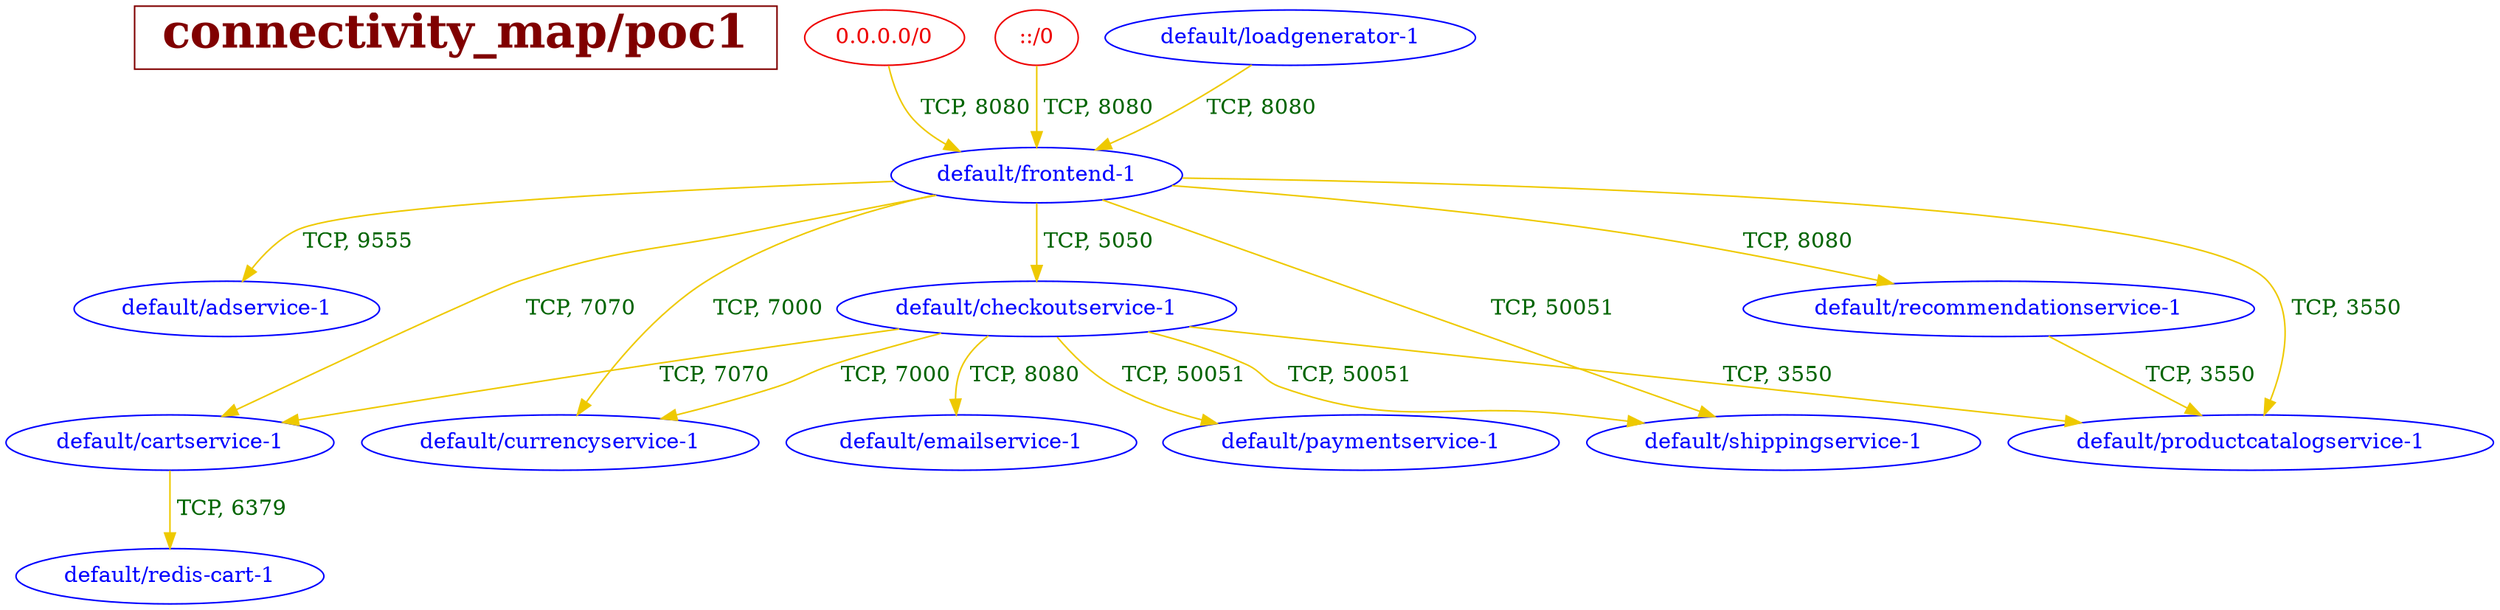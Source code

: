// The Connectivity Graph of poc1
digraph poc1 {
	HEADER [shape="box" label=< <B>connectivity_map/poc1</B> > fontsize=30 color=webmaroon fontcolor=webmaroon];
	"0.0.0.0/0" [label="0.0.0.0/0" color="red2" fontcolor="red2"]
	"::/0" [label="::/0" color="red2" fontcolor="red2"]
	"default/adservice-1" [label="default/adservice-1" color="blue" fontcolor="blue"]
	"default/cartservice-1" [label="default/cartservice-1" color="blue" fontcolor="blue"]
	"default/checkoutservice-1" [label="default/checkoutservice-1" color="blue" fontcolor="blue"]
	"default/currencyservice-1" [label="default/currencyservice-1" color="blue" fontcolor="blue"]
	"default/emailservice-1" [label="default/emailservice-1" color="blue" fontcolor="blue"]
	"default/frontend-1" [label="default/frontend-1" color="blue" fontcolor="blue"]
	"default/loadgenerator-1" [label="default/loadgenerator-1" color="blue" fontcolor="blue"]
	"default/paymentservice-1" [label="default/paymentservice-1" color="blue" fontcolor="blue"]
	"default/productcatalogservice-1" [label="default/productcatalogservice-1" color="blue" fontcolor="blue"]
	"default/recommendationservice-1" [label="default/recommendationservice-1" color="blue" fontcolor="blue"]
	"default/redis-cart-1" [label="default/redis-cart-1" color="blue" fontcolor="blue"]
	"default/shippingservice-1" [label="default/shippingservice-1" color="blue" fontcolor="blue"]
	"0.0.0.0/0" -> "default/frontend-1" [label=" TCP, 8080" color="gold2" fontcolor="darkgreen"]
	"::/0" -> "default/frontend-1" [label=" TCP, 8080" color="gold2" fontcolor="darkgreen"]
	"default/cartservice-1" -> "default/redis-cart-1" [label=" TCP, 6379" color="gold2" fontcolor="darkgreen"]
	"default/checkoutservice-1" -> "default/cartservice-1" [label=" TCP, 7070" color="gold2" fontcolor="darkgreen"]
	"default/checkoutservice-1" -> "default/currencyservice-1" [label=" TCP, 7000" color="gold2" fontcolor="darkgreen"]
	"default/checkoutservice-1" -> "default/emailservice-1" [label=" TCP, 8080" color="gold2" fontcolor="darkgreen"]
	"default/checkoutservice-1" -> "default/paymentservice-1" [label=" TCP, 50051" color="gold2" fontcolor="darkgreen"]
	"default/checkoutservice-1" -> "default/productcatalogservice-1" [label=" TCP, 3550" color="gold2" fontcolor="darkgreen"]
	"default/checkoutservice-1" -> "default/shippingservice-1" [label=" TCP, 50051" color="gold2" fontcolor="darkgreen"]
	"default/frontend-1" -> "default/adservice-1" [label=" TCP, 9555" color="gold2" fontcolor="darkgreen"]
	"default/frontend-1" -> "default/cartservice-1" [label=" TCP, 7070" color="gold2" fontcolor="darkgreen"]
	"default/frontend-1" -> "default/checkoutservice-1" [label=" TCP, 5050" color="gold2" fontcolor="darkgreen"]
	"default/frontend-1" -> "default/currencyservice-1" [label=" TCP, 7000" color="gold2" fontcolor="darkgreen"]
	"default/frontend-1" -> "default/productcatalogservice-1" [label=" TCP, 3550" color="gold2" fontcolor="darkgreen"]
	"default/frontend-1" -> "default/recommendationservice-1" [label=" TCP, 8080" color="gold2" fontcolor="darkgreen"]
	"default/frontend-1" -> "default/shippingservice-1" [label=" TCP, 50051" color="gold2" fontcolor="darkgreen"]
	"default/loadgenerator-1" -> "default/frontend-1" [label=" TCP, 8080" color="gold2" fontcolor="darkgreen"]
	"default/recommendationservice-1" -> "default/productcatalogservice-1" [label=" TCP, 3550" color="gold2" fontcolor="darkgreen"]
}



